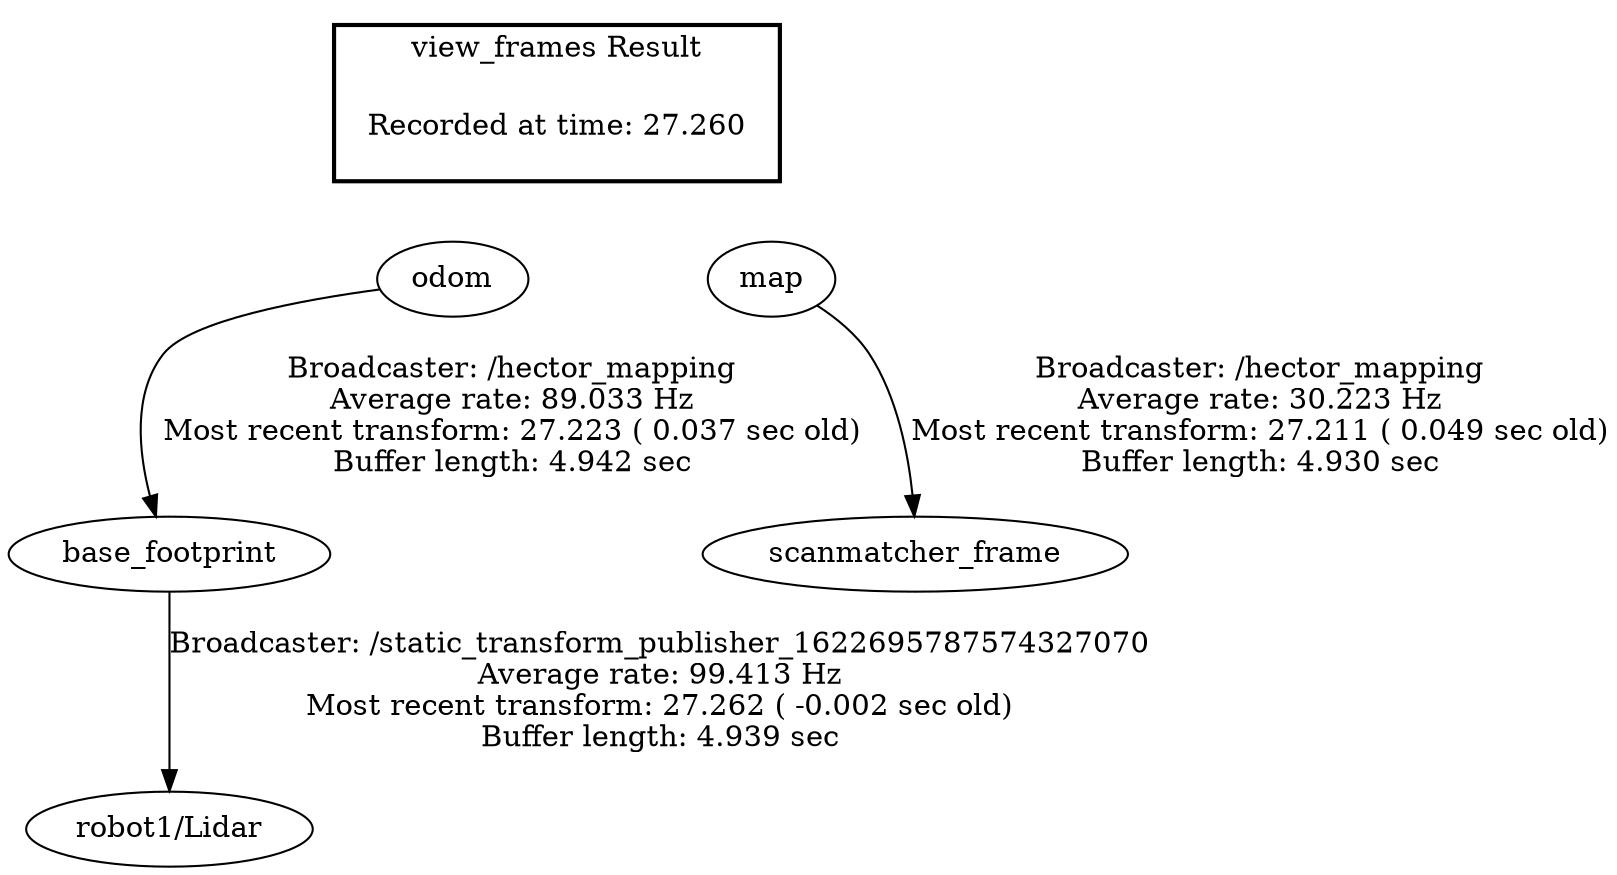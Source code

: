 digraph G {
"odom" -> "base_footprint"[label="Broadcaster: /hector_mapping\nAverage rate: 89.033 Hz\nMost recent transform: 27.223 ( 0.037 sec old)\nBuffer length: 4.942 sec\n"];
"map" -> "scanmatcher_frame"[label="Broadcaster: /hector_mapping\nAverage rate: 30.223 Hz\nMost recent transform: 27.211 ( 0.049 sec old)\nBuffer length: 4.930 sec\n"];
"base_footprint" -> "robot1/Lidar"[label="Broadcaster: /static_transform_publisher_1622695787574327070\nAverage rate: 99.413 Hz\nMost recent transform: 27.262 ( -0.002 sec old)\nBuffer length: 4.939 sec\n"];
edge [style=invis];
 subgraph cluster_legend { style=bold; color=black; label ="view_frames Result";
"Recorded at time: 27.260"[ shape=plaintext ] ;
 }->"map";
edge [style=invis];
 subgraph cluster_legend { style=bold; color=black; label ="view_frames Result";
"Recorded at time: 27.260"[ shape=plaintext ] ;
 }->"odom";
}
